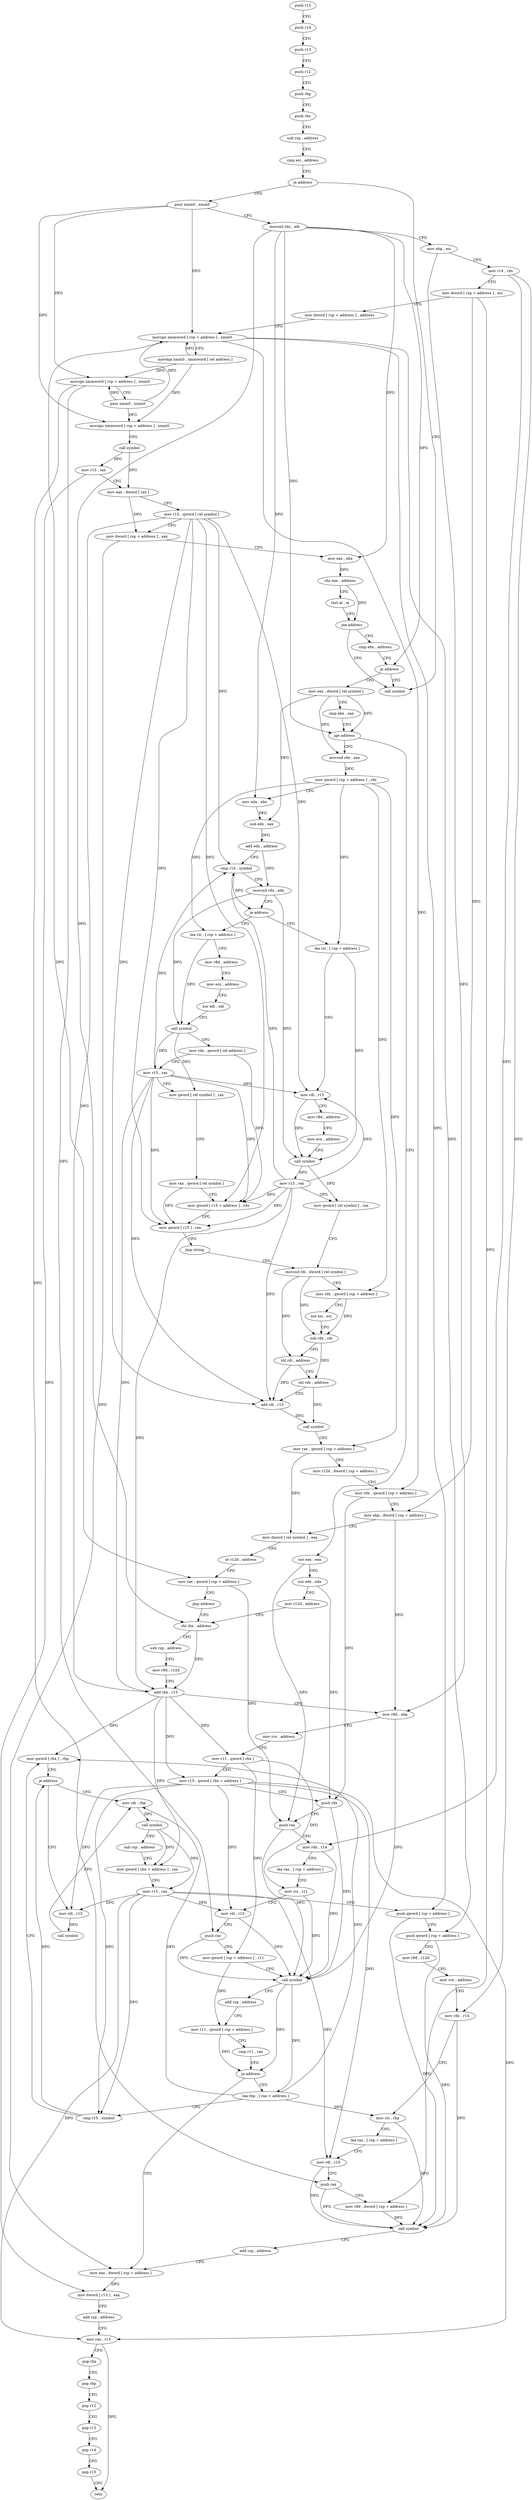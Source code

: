 digraph "func" {
"4220960" [label = "push r15" ]
"4220962" [label = "push r14" ]
"4220964" [label = "push r13" ]
"4220966" [label = "push r12" ]
"4220968" [label = "push rbp" ]
"4220969" [label = "push rbx" ]
"4220970" [label = "sub rsp , address" ]
"4220974" [label = "cmp esi , address" ]
"4220977" [label = "je address" ]
"4221491" [label = "call symbol" ]
"4220983" [label = "pxor xmm0 , xmm0" ]
"4220987" [label = "movsxd rbx , edi" ]
"4220990" [label = "mov ebp , esi" ]
"4220992" [label = "mov r14 , rdx" ]
"4220995" [label = "mov dword [ rsp + address ] , esi" ]
"4220999" [label = "mov dword [ rsp + address ] , address" ]
"4221007" [label = "movups xmmword [ rsp + address ] , xmm0" ]
"4221012" [label = "movdqa xmm0 , xmmword [ rel address ]" ]
"4221020" [label = "movups xmmword [ rsp + address ] , xmm0" ]
"4221025" [label = "pxor xmm0 , xmm0" ]
"4221029" [label = "movups xmmword [ rsp + address ] , xmm0" ]
"4221034" [label = "call symbol" ]
"4221039" [label = "mov r13 , rax" ]
"4221042" [label = "mov eax , dword [ rax ]" ]
"4221044" [label = "mov r15 , qword [ rel symbol ]" ]
"4221051" [label = "mov dword [ rsp + address ] , eax" ]
"4221055" [label = "mov eax , ebx" ]
"4221057" [label = "shr eax , address" ]
"4221060" [label = "test al , al" ]
"4221062" [label = "jne address" ]
"4221068" [label = "cmp ebx , address" ]
"4221074" [label = "je address" ]
"4221080" [label = "mov eax , dword [ rel symbol ]" ]
"4221086" [label = "cmp ebx , eax" ]
"4221088" [label = "jge address" ]
"4221296" [label = "movsxd rdx , eax" ]
"4221094" [label = "xor eax , eax" ]
"4221299" [label = "mov qword [ rsp + address ] , rdx" ]
"4221304" [label = "mov edx , ebx" ]
"4221306" [label = "sub edx , eax" ]
"4221308" [label = "add edx , address" ]
"4221311" [label = "cmp r15 , symbol" ]
"4221318" [label = "movsxd rdx , edx" ]
"4221321" [label = "je address" ]
"4221432" [label = "lea rsi , [ rsp + address ]" ]
"4221323" [label = "lea rsi , [ rsp + address ]" ]
"4221096" [label = "xor edx , edx" ]
"4221098" [label = "mov r12d , address" ]
"4221104" [label = "shl rbx , address" ]
"4221437" [label = "mov r8d , address" ]
"4221443" [label = "mov ecx , address" ]
"4221448" [label = "xor edi , edi" ]
"4221450" [label = "call symbol" ]
"4221455" [label = "mov rdx , qword [ rel address ]" ]
"4221462" [label = "mov r15 , rax" ]
"4221465" [label = "mov qword [ rel symbol ] , rax" ]
"4221472" [label = "mov rax , qword [ rel symbol ]" ]
"4221479" [label = "mov qword [ r15 + address ] , rdx" ]
"4221483" [label = "mov qword [ r15 ] , rax" ]
"4221486" [label = "jmp string" ]
"4221357" [label = "movsxd rdi , dword [ rel symbol ]" ]
"4221328" [label = "mov rdi , r15" ]
"4221331" [label = "mov r8d , address" ]
"4221337" [label = "mov ecx , address" ]
"4221342" [label = "call symbol" ]
"4221347" [label = "mov r15 , rax" ]
"4221350" [label = "mov qword [ rel symbol ] , rax" ]
"4221266" [label = "mov eax , dword [ rsp + address ]" ]
"4221270" [label = "mov dword [ r13 ] , eax" ]
"4221274" [label = "add rsp , address" ]
"4221278" [label = "mov rax , r15" ]
"4221281" [label = "pop rbx" ]
"4221282" [label = "pop rbp" ]
"4221283" [label = "pop r12" ]
"4221285" [label = "pop r13" ]
"4221287" [label = "pop r14" ]
"4221289" [label = "pop r15" ]
"4221291" [label = "retn" ]
"4221176" [label = "lea rbp , [ rax + address ]" ]
"4221180" [label = "cmp r15 , symbol" ]
"4221187" [label = "mov qword [ rbx ] , rbp" ]
"4221190" [label = "je address" ]
"4221200" [label = "mov rdi , rbp" ]
"4221192" [label = "mov rdi , r15" ]
"4221364" [label = "mov rdx , qword [ rsp + address ]" ]
"4221369" [label = "xor esi , esi" ]
"4221371" [label = "sub rdx , rdi" ]
"4221374" [label = "shl rdi , address" ]
"4221378" [label = "shl rdx , address" ]
"4221382" [label = "add rdi , r15" ]
"4221385" [label = "call symbol" ]
"4221390" [label = "mov rax , qword [ rsp + address ]" ]
"4221395" [label = "mov r12d , dword [ rsp + address ]" ]
"4221400" [label = "mov rdx , qword [ rsp + address ]" ]
"4221405" [label = "mov ebp , dword [ rsp + address ]" ]
"4221409" [label = "mov dword [ rel symbol ] , eax" ]
"4221415" [label = "or r12d , address" ]
"4221419" [label = "mov rax , qword [ rsp + address ]" ]
"4221424" [label = "jmp address" ]
"4221108" [label = "sub rsp , address" ]
"4221112" [label = "mov r9d , r12d" ]
"4221115" [label = "add rbx , r15" ]
"4221118" [label = "mov r8d , ebp" ]
"4221121" [label = "mov rcx , address" ]
"4221128" [label = "mov r11 , qword [ rbx ]" ]
"4221131" [label = "mov r15 , qword [ rbx + address ]" ]
"4221135" [label = "push rdx" ]
"4221136" [label = "push rax" ]
"4221137" [label = "mov rdx , r14" ]
"4221140" [label = "lea rax , [ rsp + address ]" ]
"4221145" [label = "mov rsi , r11" ]
"4221148" [label = "mov rdi , r15" ]
"4221151" [label = "push rax" ]
"4221152" [label = "mov qword [ rsp + address ] , r11" ]
"4221157" [label = "call symbol" ]
"4221162" [label = "add rsp , address" ]
"4221166" [label = "mov r11 , qword [ rsp + address ]" ]
"4221171" [label = "cmp r11 , rax" ]
"4221174" [label = "ja address" ]
"4221203" [label = "call symbol" ]
"4221208" [label = "sub rsp , address" ]
"4221212" [label = "mov qword [ rbx + address ] , rax" ]
"4221216" [label = "mov r15 , rax" ]
"4221219" [label = "push qword [ rsp + address ]" ]
"4221223" [label = "push qword [ rsp + address ]" ]
"4221227" [label = "mov r9d , r12d" ]
"4221230" [label = "mov rcx , address" ]
"4221237" [label = "mov rdx , r14" ]
"4221240" [label = "mov rsi , rbp" ]
"4221243" [label = "lea rax , [ rsp + address ]" ]
"4221248" [label = "mov rdi , r15" ]
"4221251" [label = "push rax" ]
"4221252" [label = "mov r8d , dword [ rsp + address ]" ]
"4221257" [label = "call symbol" ]
"4221262" [label = "add rsp , address" ]
"4221195" [label = "call symbol" ]
"4220960" -> "4220962" [ label = "CFG" ]
"4220962" -> "4220964" [ label = "CFG" ]
"4220964" -> "4220966" [ label = "CFG" ]
"4220966" -> "4220968" [ label = "CFG" ]
"4220968" -> "4220969" [ label = "CFG" ]
"4220969" -> "4220970" [ label = "CFG" ]
"4220970" -> "4220974" [ label = "CFG" ]
"4220974" -> "4220977" [ label = "CFG" ]
"4220977" -> "4221491" [ label = "CFG" ]
"4220977" -> "4220983" [ label = "CFG" ]
"4220983" -> "4220987" [ label = "CFG" ]
"4220983" -> "4221007" [ label = "DFG" ]
"4220983" -> "4221020" [ label = "DFG" ]
"4220983" -> "4221029" [ label = "DFG" ]
"4220987" -> "4220990" [ label = "CFG" ]
"4220987" -> "4221055" [ label = "DFG" ]
"4220987" -> "4221074" [ label = "DFG" ]
"4220987" -> "4221088" [ label = "DFG" ]
"4220987" -> "4221304" [ label = "DFG" ]
"4220987" -> "4221104" [ label = "DFG" ]
"4220990" -> "4220992" [ label = "CFG" ]
"4220990" -> "4221118" [ label = "DFG" ]
"4220992" -> "4220995" [ label = "CFG" ]
"4220992" -> "4221137" [ label = "DFG" ]
"4220992" -> "4221237" [ label = "DFG" ]
"4220995" -> "4220999" [ label = "CFG" ]
"4220995" -> "4221405" [ label = "DFG" ]
"4220995" -> "4221252" [ label = "DFG" ]
"4220999" -> "4221007" [ label = "CFG" ]
"4221007" -> "4221012" [ label = "CFG" ]
"4221007" -> "4221400" [ label = "DFG" ]
"4221007" -> "4221419" [ label = "DFG" ]
"4221007" -> "4221219" [ label = "DFG" ]
"4221007" -> "4221223" [ label = "DFG" ]
"4221012" -> "4221020" [ label = "DFG" ]
"4221012" -> "4221007" [ label = "DFG" ]
"4221012" -> "4221029" [ label = "DFG" ]
"4221020" -> "4221025" [ label = "CFG" ]
"4221020" -> "4221151" [ label = "DFG" ]
"4221020" -> "4221251" [ label = "DFG" ]
"4221025" -> "4221029" [ label = "DFG" ]
"4221025" -> "4221007" [ label = "DFG" ]
"4221025" -> "4221020" [ label = "DFG" ]
"4221029" -> "4221034" [ label = "CFG" ]
"4221034" -> "4221039" [ label = "DFG" ]
"4221034" -> "4221042" [ label = "DFG" ]
"4221039" -> "4221042" [ label = "CFG" ]
"4221039" -> "4221270" [ label = "DFG" ]
"4221042" -> "4221044" [ label = "CFG" ]
"4221042" -> "4221051" [ label = "DFG" ]
"4221044" -> "4221051" [ label = "CFG" ]
"4221044" -> "4221311" [ label = "DFG" ]
"4221044" -> "4221479" [ label = "DFG" ]
"4221044" -> "4221483" [ label = "DFG" ]
"4221044" -> "4221328" [ label = "DFG" ]
"4221044" -> "4221115" [ label = "DFG" ]
"4221044" -> "4221382" [ label = "DFG" ]
"4221051" -> "4221055" [ label = "CFG" ]
"4221051" -> "4221266" [ label = "DFG" ]
"4221055" -> "4221057" [ label = "DFG" ]
"4221057" -> "4221060" [ label = "CFG" ]
"4221057" -> "4221062" [ label = "DFG" ]
"4221060" -> "4221062" [ label = "CFG" ]
"4221062" -> "4221491" [ label = "CFG" ]
"4221062" -> "4221068" [ label = "CFG" ]
"4221068" -> "4221074" [ label = "CFG" ]
"4221074" -> "4221491" [ label = "CFG" ]
"4221074" -> "4221080" [ label = "CFG" ]
"4221080" -> "4221086" [ label = "CFG" ]
"4221080" -> "4221088" [ label = "DFG" ]
"4221080" -> "4221296" [ label = "DFG" ]
"4221080" -> "4221306" [ label = "DFG" ]
"4221086" -> "4221088" [ label = "CFG" ]
"4221088" -> "4221296" [ label = "CFG" ]
"4221088" -> "4221094" [ label = "CFG" ]
"4221296" -> "4221299" [ label = "DFG" ]
"4221094" -> "4221096" [ label = "CFG" ]
"4221094" -> "4221136" [ label = "DFG" ]
"4221299" -> "4221304" [ label = "CFG" ]
"4221299" -> "4221364" [ label = "DFG" ]
"4221299" -> "4221390" [ label = "DFG" ]
"4221299" -> "4221432" [ label = "DFG" ]
"4221299" -> "4221323" [ label = "DFG" ]
"4221304" -> "4221306" [ label = "DFG" ]
"4221306" -> "4221308" [ label = "DFG" ]
"4221308" -> "4221311" [ label = "CFG" ]
"4221308" -> "4221318" [ label = "DFG" ]
"4221311" -> "4221318" [ label = "CFG" ]
"4221311" -> "4221321" [ label = "DFG" ]
"4221318" -> "4221321" [ label = "CFG" ]
"4221318" -> "4221450" [ label = "DFG" ]
"4221318" -> "4221342" [ label = "DFG" ]
"4221321" -> "4221432" [ label = "CFG" ]
"4221321" -> "4221323" [ label = "CFG" ]
"4221432" -> "4221437" [ label = "CFG" ]
"4221432" -> "4221450" [ label = "DFG" ]
"4221323" -> "4221328" [ label = "CFG" ]
"4221323" -> "4221342" [ label = "DFG" ]
"4221096" -> "4221098" [ label = "CFG" ]
"4221096" -> "4221135" [ label = "DFG" ]
"4221098" -> "4221104" [ label = "CFG" ]
"4221104" -> "4221108" [ label = "CFG" ]
"4221104" -> "4221115" [ label = "DFG" ]
"4221437" -> "4221443" [ label = "CFG" ]
"4221443" -> "4221448" [ label = "CFG" ]
"4221448" -> "4221450" [ label = "CFG" ]
"4221450" -> "4221455" [ label = "CFG" ]
"4221450" -> "4221462" [ label = "DFG" ]
"4221450" -> "4221465" [ label = "DFG" ]
"4221455" -> "4221462" [ label = "CFG" ]
"4221455" -> "4221479" [ label = "DFG" ]
"4221462" -> "4221465" [ label = "CFG" ]
"4221462" -> "4221311" [ label = "DFG" ]
"4221462" -> "4221479" [ label = "DFG" ]
"4221462" -> "4221483" [ label = "DFG" ]
"4221462" -> "4221328" [ label = "DFG" ]
"4221462" -> "4221115" [ label = "DFG" ]
"4221462" -> "4221382" [ label = "DFG" ]
"4221465" -> "4221472" [ label = "CFG" ]
"4221472" -> "4221479" [ label = "CFG" ]
"4221472" -> "4221483" [ label = "DFG" ]
"4221479" -> "4221483" [ label = "CFG" ]
"4221483" -> "4221486" [ label = "CFG" ]
"4221486" -> "4221357" [ label = "CFG" ]
"4221357" -> "4221364" [ label = "CFG" ]
"4221357" -> "4221371" [ label = "DFG" ]
"4221357" -> "4221374" [ label = "DFG" ]
"4221328" -> "4221331" [ label = "CFG" ]
"4221328" -> "4221342" [ label = "DFG" ]
"4221331" -> "4221337" [ label = "CFG" ]
"4221337" -> "4221342" [ label = "CFG" ]
"4221342" -> "4221347" [ label = "DFG" ]
"4221342" -> "4221350" [ label = "DFG" ]
"4221347" -> "4221350" [ label = "CFG" ]
"4221347" -> "4221311" [ label = "DFG" ]
"4221347" -> "4221328" [ label = "DFG" ]
"4221347" -> "4221479" [ label = "DFG" ]
"4221347" -> "4221483" [ label = "DFG" ]
"4221347" -> "4221115" [ label = "DFG" ]
"4221347" -> "4221382" [ label = "DFG" ]
"4221350" -> "4221357" [ label = "CFG" ]
"4221266" -> "4221270" [ label = "DFG" ]
"4221270" -> "4221274" [ label = "CFG" ]
"4221274" -> "4221278" [ label = "CFG" ]
"4221278" -> "4221281" [ label = "CFG" ]
"4221278" -> "4221291" [ label = "DFG" ]
"4221281" -> "4221282" [ label = "CFG" ]
"4221282" -> "4221283" [ label = "CFG" ]
"4221283" -> "4221285" [ label = "CFG" ]
"4221285" -> "4221287" [ label = "CFG" ]
"4221287" -> "4221289" [ label = "CFG" ]
"4221289" -> "4221291" [ label = "CFG" ]
"4221176" -> "4221180" [ label = "CFG" ]
"4221176" -> "4221187" [ label = "DFG" ]
"4221176" -> "4221200" [ label = "DFG" ]
"4221176" -> "4221240" [ label = "DFG" ]
"4221180" -> "4221187" [ label = "CFG" ]
"4221180" -> "4221190" [ label = "DFG" ]
"4221187" -> "4221190" [ label = "CFG" ]
"4221190" -> "4221200" [ label = "CFG" ]
"4221190" -> "4221192" [ label = "CFG" ]
"4221200" -> "4221203" [ label = "DFG" ]
"4221192" -> "4221195" [ label = "DFG" ]
"4221364" -> "4221369" [ label = "CFG" ]
"4221364" -> "4221371" [ label = "DFG" ]
"4221369" -> "4221371" [ label = "CFG" ]
"4221371" -> "4221374" [ label = "CFG" ]
"4221371" -> "4221378" [ label = "DFG" ]
"4221374" -> "4221378" [ label = "CFG" ]
"4221374" -> "4221382" [ label = "DFG" ]
"4221378" -> "4221382" [ label = "CFG" ]
"4221378" -> "4221385" [ label = "DFG" ]
"4221382" -> "4221385" [ label = "DFG" ]
"4221385" -> "4221390" [ label = "CFG" ]
"4221390" -> "4221395" [ label = "CFG" ]
"4221390" -> "4221409" [ label = "DFG" ]
"4221395" -> "4221400" [ label = "CFG" ]
"4221400" -> "4221405" [ label = "CFG" ]
"4221400" -> "4221135" [ label = "DFG" ]
"4221405" -> "4221409" [ label = "CFG" ]
"4221405" -> "4221118" [ label = "DFG" ]
"4221409" -> "4221415" [ label = "CFG" ]
"4221415" -> "4221419" [ label = "CFG" ]
"4221419" -> "4221424" [ label = "CFG" ]
"4221419" -> "4221136" [ label = "DFG" ]
"4221424" -> "4221104" [ label = "CFG" ]
"4221108" -> "4221112" [ label = "CFG" ]
"4221112" -> "4221115" [ label = "CFG" ]
"4221115" -> "4221118" [ label = "CFG" ]
"4221115" -> "4221128" [ label = "DFG" ]
"4221115" -> "4221131" [ label = "DFG" ]
"4221115" -> "4221187" [ label = "DFG" ]
"4221115" -> "4221212" [ label = "DFG" ]
"4221118" -> "4221121" [ label = "CFG" ]
"4221118" -> "4221157" [ label = "DFG" ]
"4221121" -> "4221128" [ label = "CFG" ]
"4221128" -> "4221131" [ label = "CFG" ]
"4221128" -> "4221145" [ label = "DFG" ]
"4221128" -> "4221152" [ label = "DFG" ]
"4221131" -> "4221135" [ label = "CFG" ]
"4221131" -> "4221148" [ label = "DFG" ]
"4221131" -> "4221278" [ label = "DFG" ]
"4221131" -> "4221180" [ label = "DFG" ]
"4221131" -> "4221248" [ label = "DFG" ]
"4221131" -> "4221192" [ label = "DFG" ]
"4221135" -> "4221136" [ label = "CFG" ]
"4221135" -> "4221157" [ label = "DFG" ]
"4221136" -> "4221137" [ label = "CFG" ]
"4221136" -> "4221157" [ label = "DFG" ]
"4221137" -> "4221140" [ label = "CFG" ]
"4221137" -> "4221157" [ label = "DFG" ]
"4221140" -> "4221145" [ label = "CFG" ]
"4221145" -> "4221148" [ label = "CFG" ]
"4221145" -> "4221157" [ label = "DFG" ]
"4221148" -> "4221151" [ label = "CFG" ]
"4221148" -> "4221157" [ label = "DFG" ]
"4221151" -> "4221152" [ label = "CFG" ]
"4221151" -> "4221157" [ label = "DFG" ]
"4221152" -> "4221157" [ label = "CFG" ]
"4221152" -> "4221166" [ label = "DFG" ]
"4221157" -> "4221162" [ label = "CFG" ]
"4221157" -> "4221174" [ label = "DFG" ]
"4221157" -> "4221176" [ label = "DFG" ]
"4221162" -> "4221166" [ label = "CFG" ]
"4221166" -> "4221171" [ label = "CFG" ]
"4221166" -> "4221174" [ label = "DFG" ]
"4221171" -> "4221174" [ label = "CFG" ]
"4221174" -> "4221266" [ label = "CFG" ]
"4221174" -> "4221176" [ label = "CFG" ]
"4221203" -> "4221208" [ label = "CFG" ]
"4221203" -> "4221212" [ label = "DFG" ]
"4221203" -> "4221216" [ label = "DFG" ]
"4221208" -> "4221212" [ label = "CFG" ]
"4221212" -> "4221216" [ label = "CFG" ]
"4221216" -> "4221219" [ label = "CFG" ]
"4221216" -> "4221148" [ label = "DFG" ]
"4221216" -> "4221278" [ label = "DFG" ]
"4221216" -> "4221180" [ label = "DFG" ]
"4221216" -> "4221248" [ label = "DFG" ]
"4221216" -> "4221192" [ label = "DFG" ]
"4221219" -> "4221223" [ label = "CFG" ]
"4221219" -> "4221257" [ label = "DFG" ]
"4221223" -> "4221227" [ label = "CFG" ]
"4221223" -> "4221257" [ label = "DFG" ]
"4221227" -> "4221230" [ label = "CFG" ]
"4221230" -> "4221237" [ label = "CFG" ]
"4221237" -> "4221240" [ label = "CFG" ]
"4221237" -> "4221257" [ label = "DFG" ]
"4221240" -> "4221243" [ label = "CFG" ]
"4221240" -> "4221257" [ label = "DFG" ]
"4221243" -> "4221248" [ label = "CFG" ]
"4221248" -> "4221251" [ label = "CFG" ]
"4221248" -> "4221257" [ label = "DFG" ]
"4221251" -> "4221252" [ label = "CFG" ]
"4221251" -> "4221257" [ label = "DFG" ]
"4221252" -> "4221257" [ label = "DFG" ]
"4221257" -> "4221262" [ label = "CFG" ]
"4221262" -> "4221266" [ label = "CFG" ]
"4221195" -> "4221200" [ label = "CFG" ]
}
